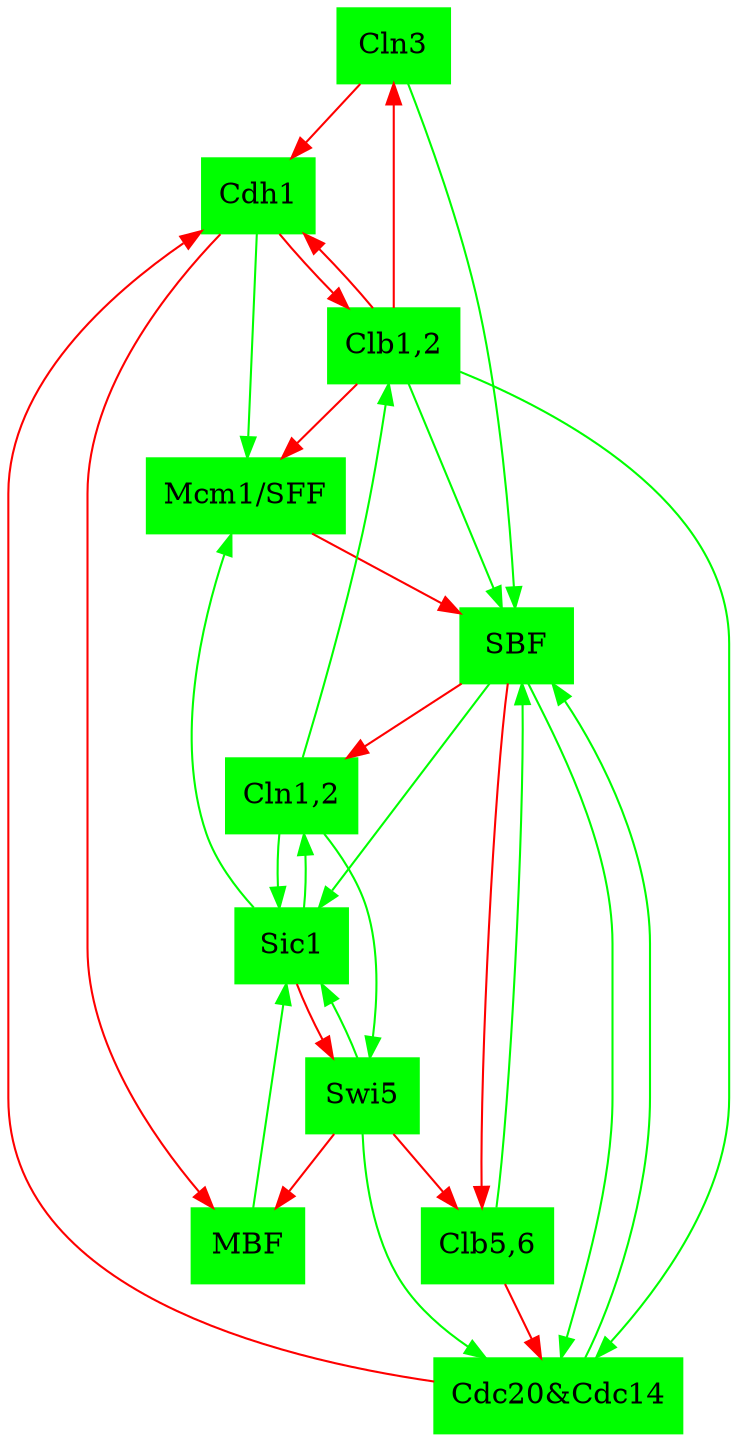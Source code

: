 digraph 11111111111  {
"Cln3" [shape=box, color=green, style=filled];
	edge [color=red]; 
	"Clb1,2" -> "Cln3";
"MBF" [shape=box, color=green, style=filled];
	edge [color=red]; 
	"Cdh1" -> "MBF";
	"Swi5" -> "MBF";
"SBF" [shape=box, color=green, style=filled];
	edge [color=green]; 
	"Cdc20&Cdc14" -> "SBF";
	"Clb1,2" -> "SBF";
	"Clb5,6" -> "SBF";
	"Cln3" -> "SBF";
	edge [color=red]; 
	"Mcm1/SFF" -> "SBF";
"Cln1,2" [shape=box, color=green, style=filled];
	edge [color=green]; 
	"Sic1" -> "Cln1,2";
	edge [color=red]; 
	"SBF" -> "Cln1,2";
"Cdh1" [shape=box, color=green, style=filled];
	edge [color=red]; 
	"Cdc20&Cdc14" -> "Cdh1";
	"Clb1,2" -> "Cdh1";
	"Cln3" -> "Cdh1";
"Swi5" [shape=box, color=green, style=filled];
	edge [color=green]; 
	"Cln1,2" -> "Swi5";
	edge [color=red]; 
	"Sic1" -> "Swi5";
"Cdc20&Cdc14" [shape=box, color=green, style=filled];
	edge [color=green]; 
	"Clb1,2" -> "Cdc20&Cdc14";
	"SBF" -> "Cdc20&Cdc14";
	"Swi5" -> "Cdc20&Cdc14";
	edge [color=red]; 
	"Clb5,6" -> "Cdc20&Cdc14";
"Clb5,6" [shape=box, color=green, style=filled];
	edge [color=red]; 
	"SBF" -> "Clb5,6";
	"Swi5" -> "Clb5,6";
"Sic1" [shape=box, color=green, style=filled];
	edge [color=green]; 
	"Cln1,2" -> "Sic1";
	"MBF" -> "Sic1";
	"SBF" -> "Sic1";
	"Swi5" -> "Sic1";
"Clb1,2" [shape=box, color=green, style=filled];
	edge [color=green]; 
	"Cln1,2" -> "Clb1,2";
	edge [color=red]; 
	"Cdh1" -> "Clb1,2";
"Mcm1/SFF" [shape=box, color=green, style=filled];
	edge [color=green]; 
	"Cdh1" -> "Mcm1/SFF";
	"Sic1" -> "Mcm1/SFF";
	edge [color=red]; 
	"Clb1,2" -> "Mcm1/SFF";

}